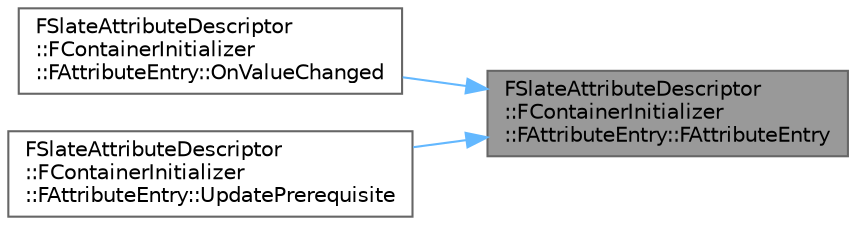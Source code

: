 digraph "FSlateAttributeDescriptor::FContainerInitializer::FAttributeEntry::FAttributeEntry"
{
 // INTERACTIVE_SVG=YES
 // LATEX_PDF_SIZE
  bgcolor="transparent";
  edge [fontname=Helvetica,fontsize=10,labelfontname=Helvetica,labelfontsize=10];
  node [fontname=Helvetica,fontsize=10,shape=box,height=0.2,width=0.4];
  rankdir="RL";
  Node1 [id="Node000001",label="FSlateAttributeDescriptor\l::FContainerInitializer\l::FAttributeEntry::FAttributeEntry",height=0.2,width=0.4,color="gray40", fillcolor="grey60", style="filled", fontcolor="black",tooltip=" "];
  Node1 -> Node2 [id="edge1_Node000001_Node000002",dir="back",color="steelblue1",style="solid",tooltip=" "];
  Node2 [id="Node000002",label="FSlateAttributeDescriptor\l::FContainerInitializer\l::FAttributeEntry::OnValueChanged",height=0.2,width=0.4,color="grey40", fillcolor="white", style="filled",URL="$d2/df0/structFSlateAttributeDescriptor_1_1FContainerInitializer_1_1FAttributeEntry.html#a764830d6d2f91933ff9769ccac14c566",tooltip="Notified when the attribute value changed."];
  Node1 -> Node3 [id="edge2_Node000001_Node000003",dir="back",color="steelblue1",style="solid",tooltip=" "];
  Node3 [id="Node000003",label="FSlateAttributeDescriptor\l::FContainerInitializer\l::FAttributeEntry::UpdatePrerequisite",height=0.2,width=0.4,color="grey40", fillcolor="white", style="filled",URL="$d2/df0/structFSlateAttributeDescriptor_1_1FContainerInitializer_1_1FAttributeEntry.html#a626544e795f6fda3e8e03812fbc00a70",tooltip="Update the attribute after the prerequisite."];
}
